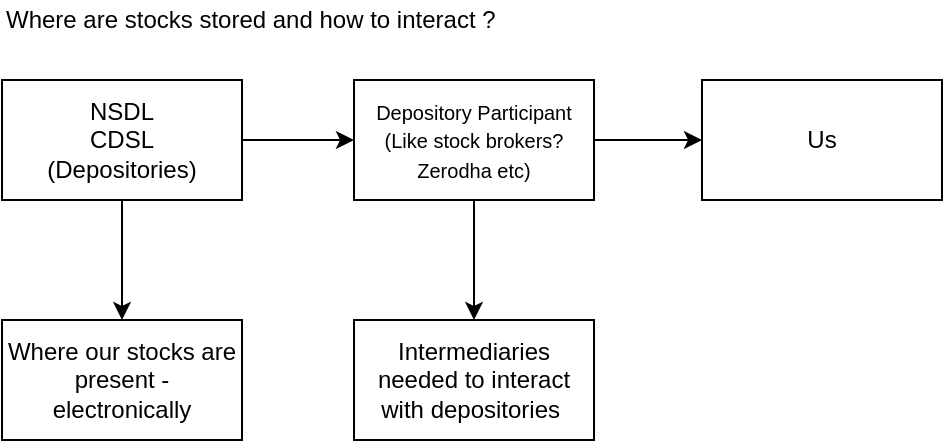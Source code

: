 <mxfile version="13.6.2" type="github" pages="2">
  <diagram id="ypfnsHQGbwsw46qAP1X9" name="Page-1">
    <mxGraphModel dx="771" dy="571" grid="1" gridSize="10" guides="1" tooltips="1" connect="1" arrows="1" fold="1" page="1" pageScale="1" pageWidth="850" pageHeight="1100" math="0" shadow="0">
      <root>
        <mxCell id="0" />
        <mxCell id="1" parent="0" />
        <mxCell id="Qp358tlV5wCzky-saj3u-5" value="" style="edgeStyle=orthogonalEdgeStyle;rounded=0;orthogonalLoop=1;jettySize=auto;html=1;" parent="1" source="Qp358tlV5wCzky-saj3u-1" target="Qp358tlV5wCzky-saj3u-3" edge="1">
          <mxGeometry relative="1" as="geometry" />
        </mxCell>
        <mxCell id="632Un2HrYZAmTkf_AZqY-6" value="" style="edgeStyle=orthogonalEdgeStyle;rounded=0;orthogonalLoop=1;jettySize=auto;html=1;" edge="1" parent="1" source="Qp358tlV5wCzky-saj3u-1" target="632Un2HrYZAmTkf_AZqY-5">
          <mxGeometry relative="1" as="geometry" />
        </mxCell>
        <mxCell id="Qp358tlV5wCzky-saj3u-1" value="NSDL&lt;br&gt;CDSL&lt;br&gt;(Depositories)" style="rounded=0;whiteSpace=wrap;html=1;" parent="1" vertex="1">
          <mxGeometry x="20" y="80" width="120" height="60" as="geometry" />
        </mxCell>
        <mxCell id="Qp358tlV5wCzky-saj3u-6" value="" style="edgeStyle=orthogonalEdgeStyle;rounded=0;orthogonalLoop=1;jettySize=auto;html=1;" parent="1" source="Qp358tlV5wCzky-saj3u-3" target="Qp358tlV5wCzky-saj3u-4" edge="1">
          <mxGeometry relative="1" as="geometry" />
        </mxCell>
        <mxCell id="632Un2HrYZAmTkf_AZqY-4" value="" style="edgeStyle=orthogonalEdgeStyle;rounded=0;orthogonalLoop=1;jettySize=auto;html=1;" edge="1" parent="1" source="Qp358tlV5wCzky-saj3u-3" target="632Un2HrYZAmTkf_AZqY-3">
          <mxGeometry relative="1" as="geometry" />
        </mxCell>
        <mxCell id="Qp358tlV5wCzky-saj3u-3" value="&lt;font style=&quot;font-size: 10px&quot;&gt;Depository Participant&lt;br&gt;(Like stock brokers? Zerodha etc)&lt;br&gt;&lt;/font&gt;" style="rounded=0;whiteSpace=wrap;html=1;" parent="1" vertex="1">
          <mxGeometry x="196" y="80" width="120" height="60" as="geometry" />
        </mxCell>
        <mxCell id="Qp358tlV5wCzky-saj3u-4" value="Us" style="rounded=0;whiteSpace=wrap;html=1;" parent="1" vertex="1">
          <mxGeometry x="370" y="80" width="120" height="60" as="geometry" />
        </mxCell>
        <mxCell id="632Un2HrYZAmTkf_AZqY-3" value="Intermediaries needed to interact with depositories&amp;nbsp;" style="rounded=0;whiteSpace=wrap;html=1;" vertex="1" parent="1">
          <mxGeometry x="196" y="200" width="120" height="60" as="geometry" />
        </mxCell>
        <mxCell id="632Un2HrYZAmTkf_AZqY-5" value="Where our stocks are present - electronically" style="rounded=0;whiteSpace=wrap;html=1;" vertex="1" parent="1">
          <mxGeometry x="20" y="200" width="120" height="60" as="geometry" />
        </mxCell>
        <mxCell id="632Un2HrYZAmTkf_AZqY-8" value="Where are stocks stored and how to interact ?" style="text;html=1;strokeColor=none;fillColor=none;align=left;verticalAlign=middle;whiteSpace=wrap;rounded=0;" vertex="1" parent="1">
          <mxGeometry x="20" y="40" width="360" height="20" as="geometry" />
        </mxCell>
      </root>
    </mxGraphModel>
  </diagram>
  <diagram id="UX798nK_Bkk0Oik0uh7h" name="Page-2">
    <mxGraphModel dx="771" dy="537" grid="1" gridSize="10" guides="1" tooltips="1" connect="1" arrows="1" fold="1" page="1" pageScale="1" pageWidth="850" pageHeight="1100" math="0" shadow="0">
      <root>
        <mxCell id="JayWml7-g7aGI4l34Klm-0" />
        <mxCell id="JayWml7-g7aGI4l34Klm-1" parent="JayWml7-g7aGI4l34Klm-0" />
      </root>
    </mxGraphModel>
  </diagram>
</mxfile>
